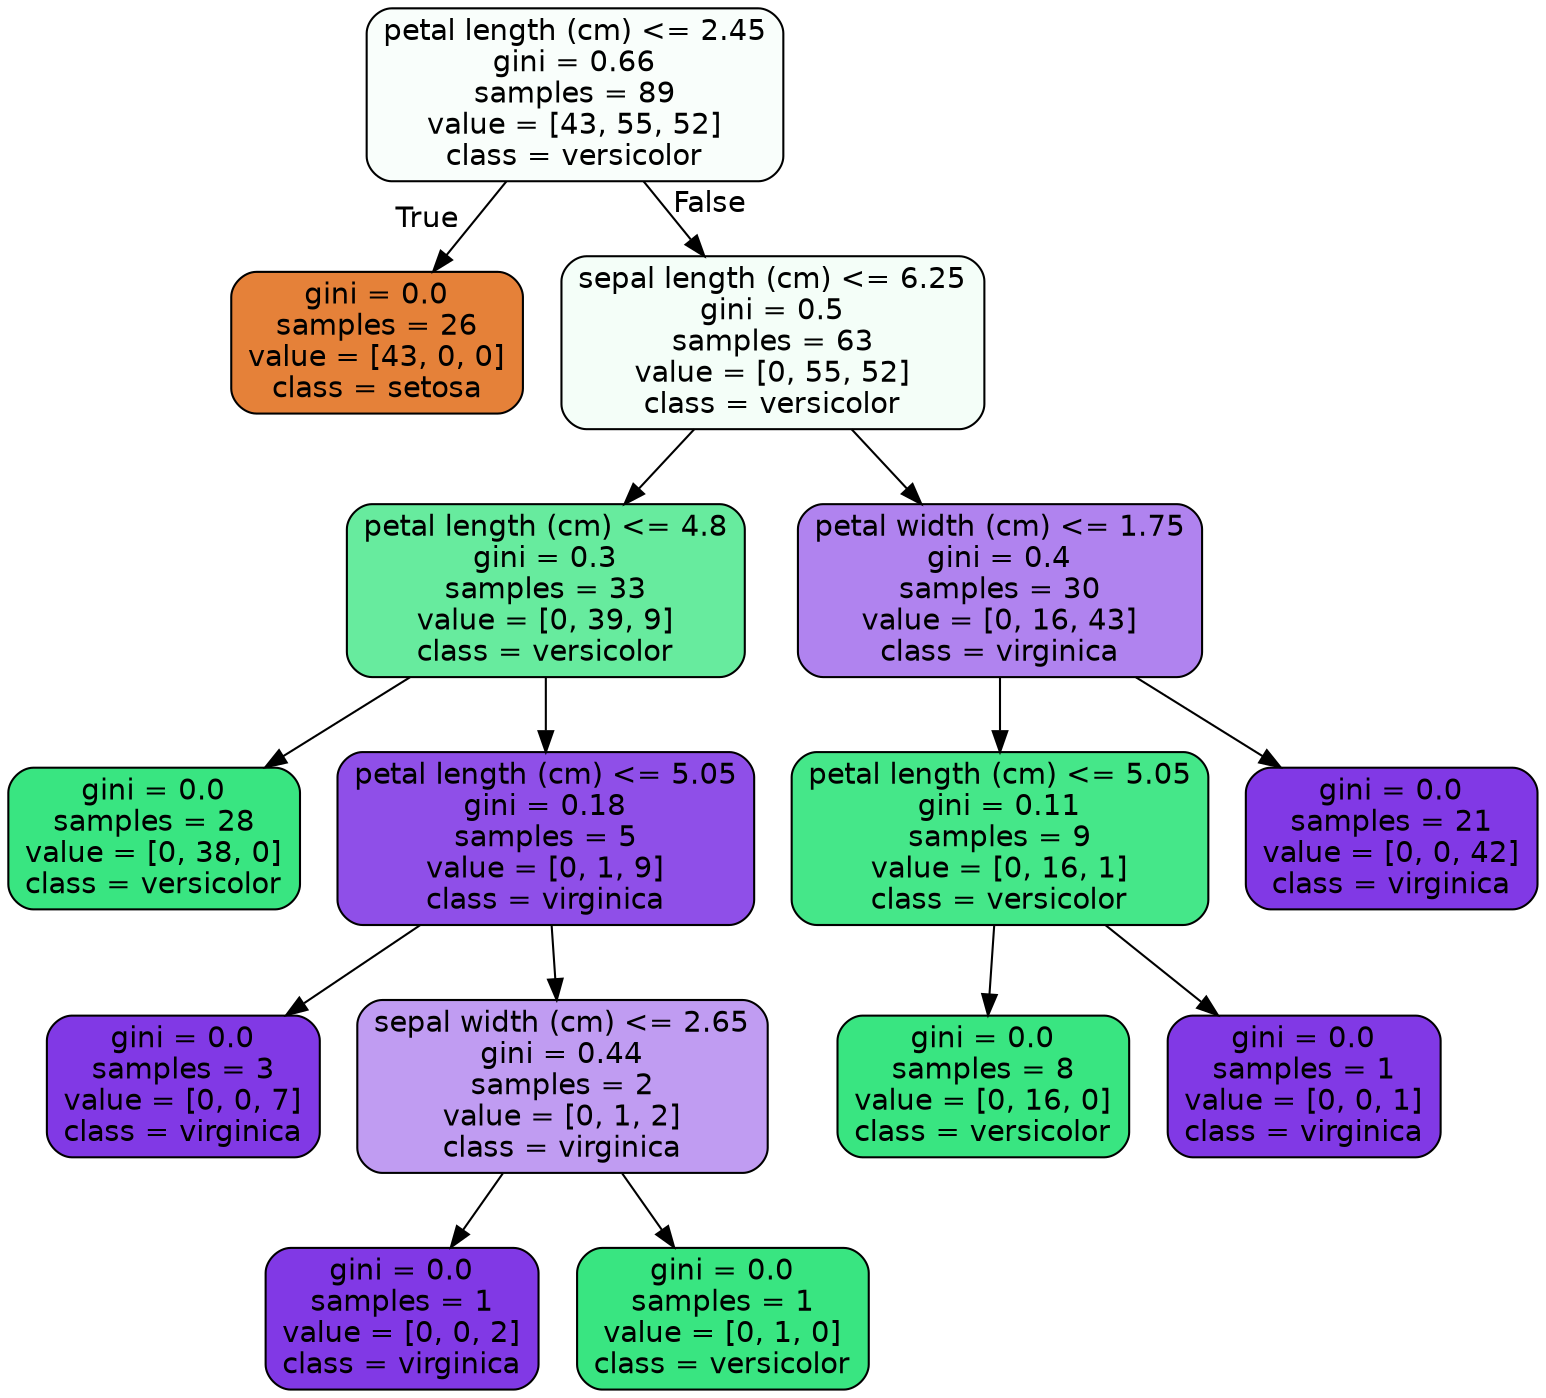 digraph Tree {
node [shape=box, style="filled, rounded", color="black", fontname=helvetica] ;
edge [fontname=helvetica] ;
0 [label="petal length (cm) <= 2.45\ngini = 0.66\nsamples = 89\nvalue = [43, 55, 52]\nclass = versicolor", fillcolor="#f9fefb"] ;
1 [label="gini = 0.0\nsamples = 26\nvalue = [43, 0, 0]\nclass = setosa", fillcolor="#e58139"] ;
0 -> 1 [labeldistance=2.5, labelangle=45, headlabel="True"] ;
2 [label="sepal length (cm) <= 6.25\ngini = 0.5\nsamples = 63\nvalue = [0, 55, 52]\nclass = versicolor", fillcolor="#f4fef8"] ;
0 -> 2 [labeldistance=2.5, labelangle=-45, headlabel="False"] ;
3 [label="petal length (cm) <= 4.8\ngini = 0.3\nsamples = 33\nvalue = [0, 39, 9]\nclass = versicolor", fillcolor="#67eb9e"] ;
2 -> 3 ;
4 [label="gini = 0.0\nsamples = 28\nvalue = [0, 38, 0]\nclass = versicolor", fillcolor="#39e581"] ;
3 -> 4 ;
5 [label="petal length (cm) <= 5.05\ngini = 0.18\nsamples = 5\nvalue = [0, 1, 9]\nclass = virginica", fillcolor="#8f4fe8"] ;
3 -> 5 ;
6 [label="gini = 0.0\nsamples = 3\nvalue = [0, 0, 7]\nclass = virginica", fillcolor="#8139e5"] ;
5 -> 6 ;
7 [label="sepal width (cm) <= 2.65\ngini = 0.44\nsamples = 2\nvalue = [0, 1, 2]\nclass = virginica", fillcolor="#c09cf2"] ;
5 -> 7 ;
8 [label="gini = 0.0\nsamples = 1\nvalue = [0, 0, 2]\nclass = virginica", fillcolor="#8139e5"] ;
7 -> 8 ;
9 [label="gini = 0.0\nsamples = 1\nvalue = [0, 1, 0]\nclass = versicolor", fillcolor="#39e581"] ;
7 -> 9 ;
10 [label="petal width (cm) <= 1.75\ngini = 0.4\nsamples = 30\nvalue = [0, 16, 43]\nclass = virginica", fillcolor="#b083ef"] ;
2 -> 10 ;
11 [label="petal length (cm) <= 5.05\ngini = 0.11\nsamples = 9\nvalue = [0, 16, 1]\nclass = versicolor", fillcolor="#45e789"] ;
10 -> 11 ;
12 [label="gini = 0.0\nsamples = 8\nvalue = [0, 16, 0]\nclass = versicolor", fillcolor="#39e581"] ;
11 -> 12 ;
13 [label="gini = 0.0\nsamples = 1\nvalue = [0, 0, 1]\nclass = virginica", fillcolor="#8139e5"] ;
11 -> 13 ;
14 [label="gini = 0.0\nsamples = 21\nvalue = [0, 0, 42]\nclass = virginica", fillcolor="#8139e5"] ;
10 -> 14 ;
}